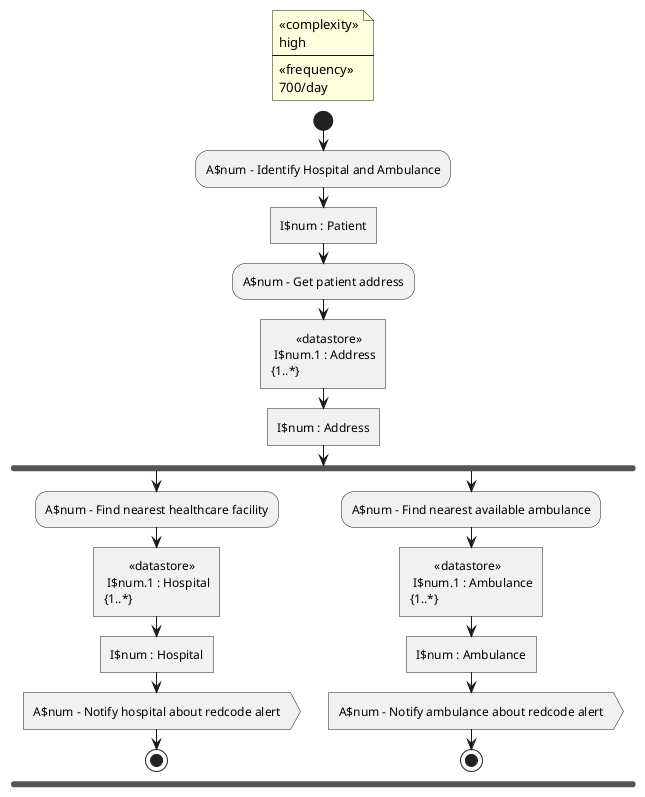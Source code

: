 @startuml define_therapeutic_plan

!$num = 1

floating note
<<complexity>>
high
----
<<frequency>>
700/day
end note

' mi arriva segnale con paziente e dati paziente da handle data
' trovare indirizzo paziente
' trovare healthcare più vicina
' trovare aznalubma più vicina
' comunicare ad ambulanza redcode alert
' comunicare ad ospedale redcode alert

start
:A$num - Identify Hospital and Ambulance; <<acceptEvent>>
:I$num : Patient; <<task>>
!$num = $num + 1

:A$num - Get patient address;
:\t<<datastore>>\n I$num.1 : Address\n{1..*}; <<task>>
:I$num : Address; <<task>>
!$num = $num + 1
fork

  :A$num - Find nearest healthcare facility;
  :\t<<datastore>>\n I$num.1 : Hospital\n{1..*}; <<task>>
  :I$num : Hospital; <<task>>
  !$num = $num + 1

  :A$num - Notify hospital about redcode alert; <<output>>
  !$num = $num + 1
  stop
fork again
  :A$num - Find nearest available ambulance;
  :\t<<datastore>>\n I$num.1 : Ambulance\n{1..*}; <<task>>
  :I$num : Ambulance; <<task>>
  !$num = $num + 1
  :A$num - Notify ambulance about redcode alert; <<output>>
stop
@enduml
